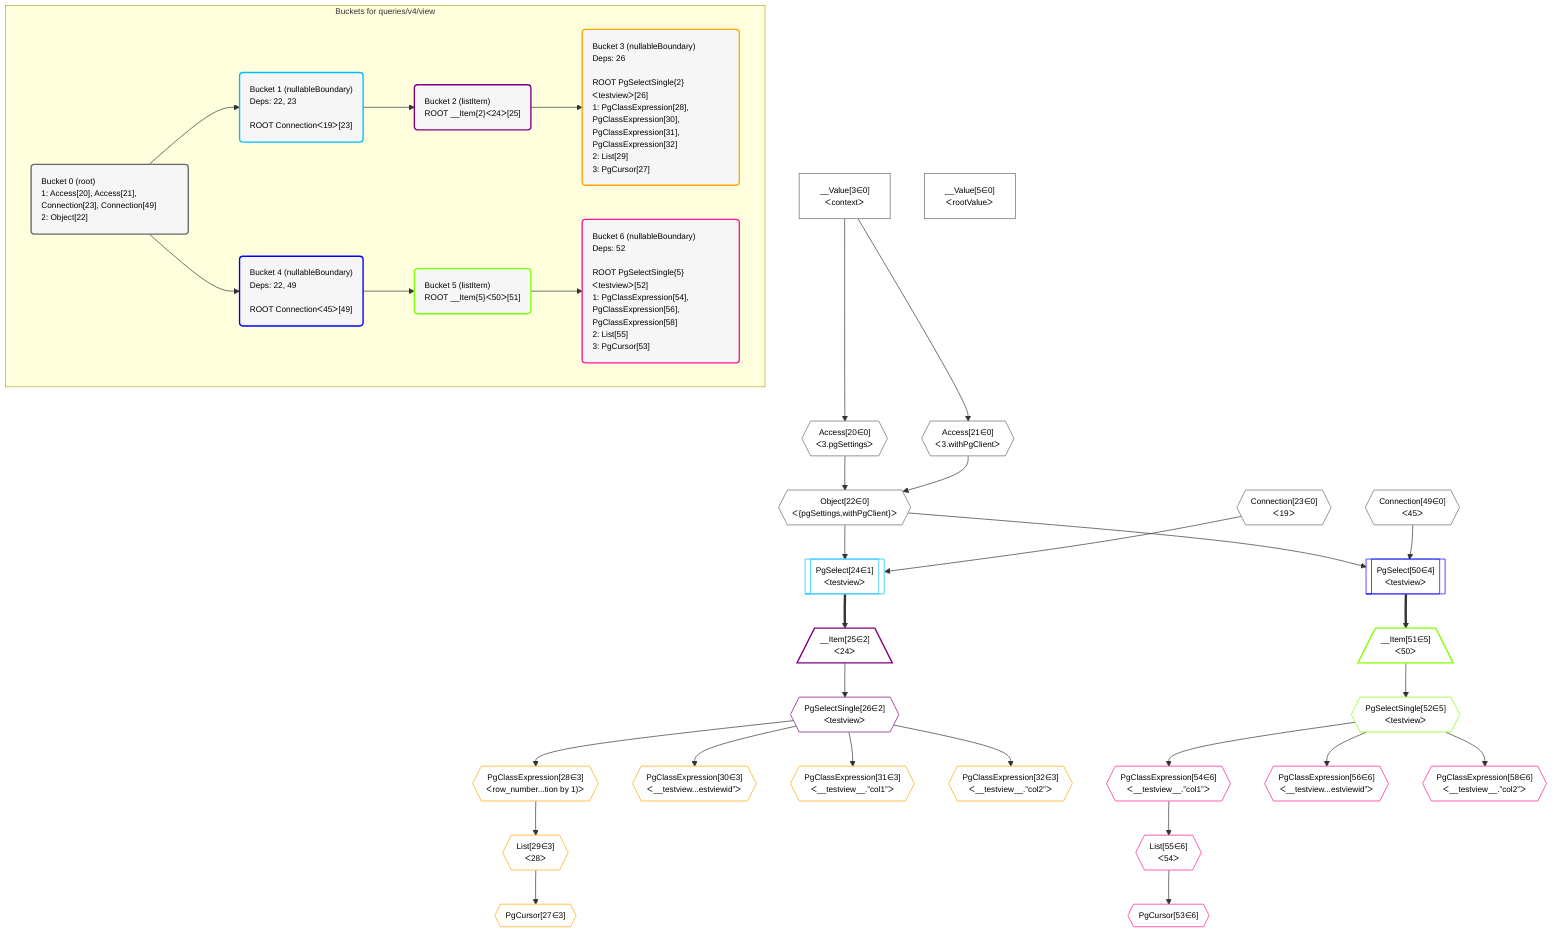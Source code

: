 %%{init: {'themeVariables': { 'fontSize': '12px'}}}%%
graph TD
    classDef path fill:#eee,stroke:#000,color:#000
    classDef plan fill:#fff,stroke-width:1px,color:#000
    classDef itemplan fill:#fff,stroke-width:2px,color:#000
    classDef unbatchedplan fill:#dff,stroke-width:1px,color:#000
    classDef sideeffectplan fill:#fcc,stroke-width:2px,color:#000
    classDef bucket fill:#f6f6f6,color:#000,stroke-width:2px,text-align:left


    %% define steps
    __Value3["__Value[3∈0]<br />ᐸcontextᐳ"]:::plan
    __Value5["__Value[5∈0]<br />ᐸrootValueᐳ"]:::plan
    Access20{{"Access[20∈0]<br />ᐸ3.pgSettingsᐳ"}}:::plan
    Access21{{"Access[21∈0]<br />ᐸ3.withPgClientᐳ"}}:::plan
    Object22{{"Object[22∈0]<br />ᐸ{pgSettings,withPgClient}ᐳ"}}:::plan
    Connection23{{"Connection[23∈0]<br />ᐸ19ᐳ"}}:::plan
    PgSelect24[["PgSelect[24∈1]<br />ᐸtestviewᐳ"]]:::plan
    __Item25[/"__Item[25∈2]<br />ᐸ24ᐳ"\]:::itemplan
    PgSelectSingle26{{"PgSelectSingle[26∈2]<br />ᐸtestviewᐳ"}}:::plan
    PgClassExpression28{{"PgClassExpression[28∈3]<br />ᐸrow_number...tion by 1)ᐳ"}}:::plan
    List29{{"List[29∈3]<br />ᐸ28ᐳ"}}:::plan
    PgCursor27{{"PgCursor[27∈3]"}}:::plan
    PgClassExpression30{{"PgClassExpression[30∈3]<br />ᐸ__testview...estviewid”ᐳ"}}:::plan
    PgClassExpression31{{"PgClassExpression[31∈3]<br />ᐸ__testview__.”col1”ᐳ"}}:::plan
    PgClassExpression32{{"PgClassExpression[32∈3]<br />ᐸ__testview__.”col2”ᐳ"}}:::plan
    Connection49{{"Connection[49∈0]<br />ᐸ45ᐳ"}}:::plan
    PgSelect50[["PgSelect[50∈4]<br />ᐸtestviewᐳ"]]:::plan
    __Item51[/"__Item[51∈5]<br />ᐸ50ᐳ"\]:::itemplan
    PgSelectSingle52{{"PgSelectSingle[52∈5]<br />ᐸtestviewᐳ"}}:::plan
    PgClassExpression54{{"PgClassExpression[54∈6]<br />ᐸ__testview__.”col1”ᐳ"}}:::plan
    List55{{"List[55∈6]<br />ᐸ54ᐳ"}}:::plan
    PgCursor53{{"PgCursor[53∈6]"}}:::plan
    PgClassExpression56{{"PgClassExpression[56∈6]<br />ᐸ__testview...estviewid”ᐳ"}}:::plan
    PgClassExpression58{{"PgClassExpression[58∈6]<br />ᐸ__testview__.”col2”ᐳ"}}:::plan

    %% plan dependencies
    __Value3 --> Access20
    __Value3 --> Access21
    Access20 & Access21 --> Object22
    Object22 & Connection23 --> PgSelect24
    PgSelect24 ==> __Item25
    __Item25 --> PgSelectSingle26
    PgSelectSingle26 --> PgClassExpression28
    PgClassExpression28 --> List29
    List29 --> PgCursor27
    PgSelectSingle26 --> PgClassExpression30
    PgSelectSingle26 --> PgClassExpression31
    PgSelectSingle26 --> PgClassExpression32
    Object22 & Connection49 --> PgSelect50
    PgSelect50 ==> __Item51
    __Item51 --> PgSelectSingle52
    PgSelectSingle52 --> PgClassExpression54
    PgClassExpression54 --> List55
    List55 --> PgCursor53
    PgSelectSingle52 --> PgClassExpression56
    PgSelectSingle52 --> PgClassExpression58

    subgraph "Buckets for queries/v4/view"
    Bucket0("Bucket 0 (root)<br />1: Access[20], Access[21], Connection[23], Connection[49]<br />2: Object[22]"):::bucket
    classDef bucket0 stroke:#696969
    class Bucket0,__Value3,__Value5,Access20,Access21,Object22,Connection23,Connection49 bucket0
    Bucket1("Bucket 1 (nullableBoundary)<br />Deps: 22, 23<br /><br />ROOT Connectionᐸ19ᐳ[23]"):::bucket
    classDef bucket1 stroke:#00bfff
    class Bucket1,PgSelect24 bucket1
    Bucket2("Bucket 2 (listItem)<br />ROOT __Item{2}ᐸ24ᐳ[25]"):::bucket
    classDef bucket2 stroke:#7f007f
    class Bucket2,__Item25,PgSelectSingle26 bucket2
    Bucket3("Bucket 3 (nullableBoundary)<br />Deps: 26<br /><br />ROOT PgSelectSingle{2}ᐸtestviewᐳ[26]<br />1: PgClassExpression[28], PgClassExpression[30], PgClassExpression[31], PgClassExpression[32]<br />2: List[29]<br />3: PgCursor[27]"):::bucket
    classDef bucket3 stroke:#ffa500
    class Bucket3,PgCursor27,PgClassExpression28,List29,PgClassExpression30,PgClassExpression31,PgClassExpression32 bucket3
    Bucket4("Bucket 4 (nullableBoundary)<br />Deps: 22, 49<br /><br />ROOT Connectionᐸ45ᐳ[49]"):::bucket
    classDef bucket4 stroke:#0000ff
    class Bucket4,PgSelect50 bucket4
    Bucket5("Bucket 5 (listItem)<br />ROOT __Item{5}ᐸ50ᐳ[51]"):::bucket
    classDef bucket5 stroke:#7fff00
    class Bucket5,__Item51,PgSelectSingle52 bucket5
    Bucket6("Bucket 6 (nullableBoundary)<br />Deps: 52<br /><br />ROOT PgSelectSingle{5}ᐸtestviewᐳ[52]<br />1: PgClassExpression[54], PgClassExpression[56], PgClassExpression[58]<br />2: List[55]<br />3: PgCursor[53]"):::bucket
    classDef bucket6 stroke:#ff1493
    class Bucket6,PgCursor53,PgClassExpression54,List55,PgClassExpression56,PgClassExpression58 bucket6
    Bucket0 --> Bucket1 & Bucket4
    Bucket1 --> Bucket2
    Bucket2 --> Bucket3
    Bucket4 --> Bucket5
    Bucket5 --> Bucket6
    end